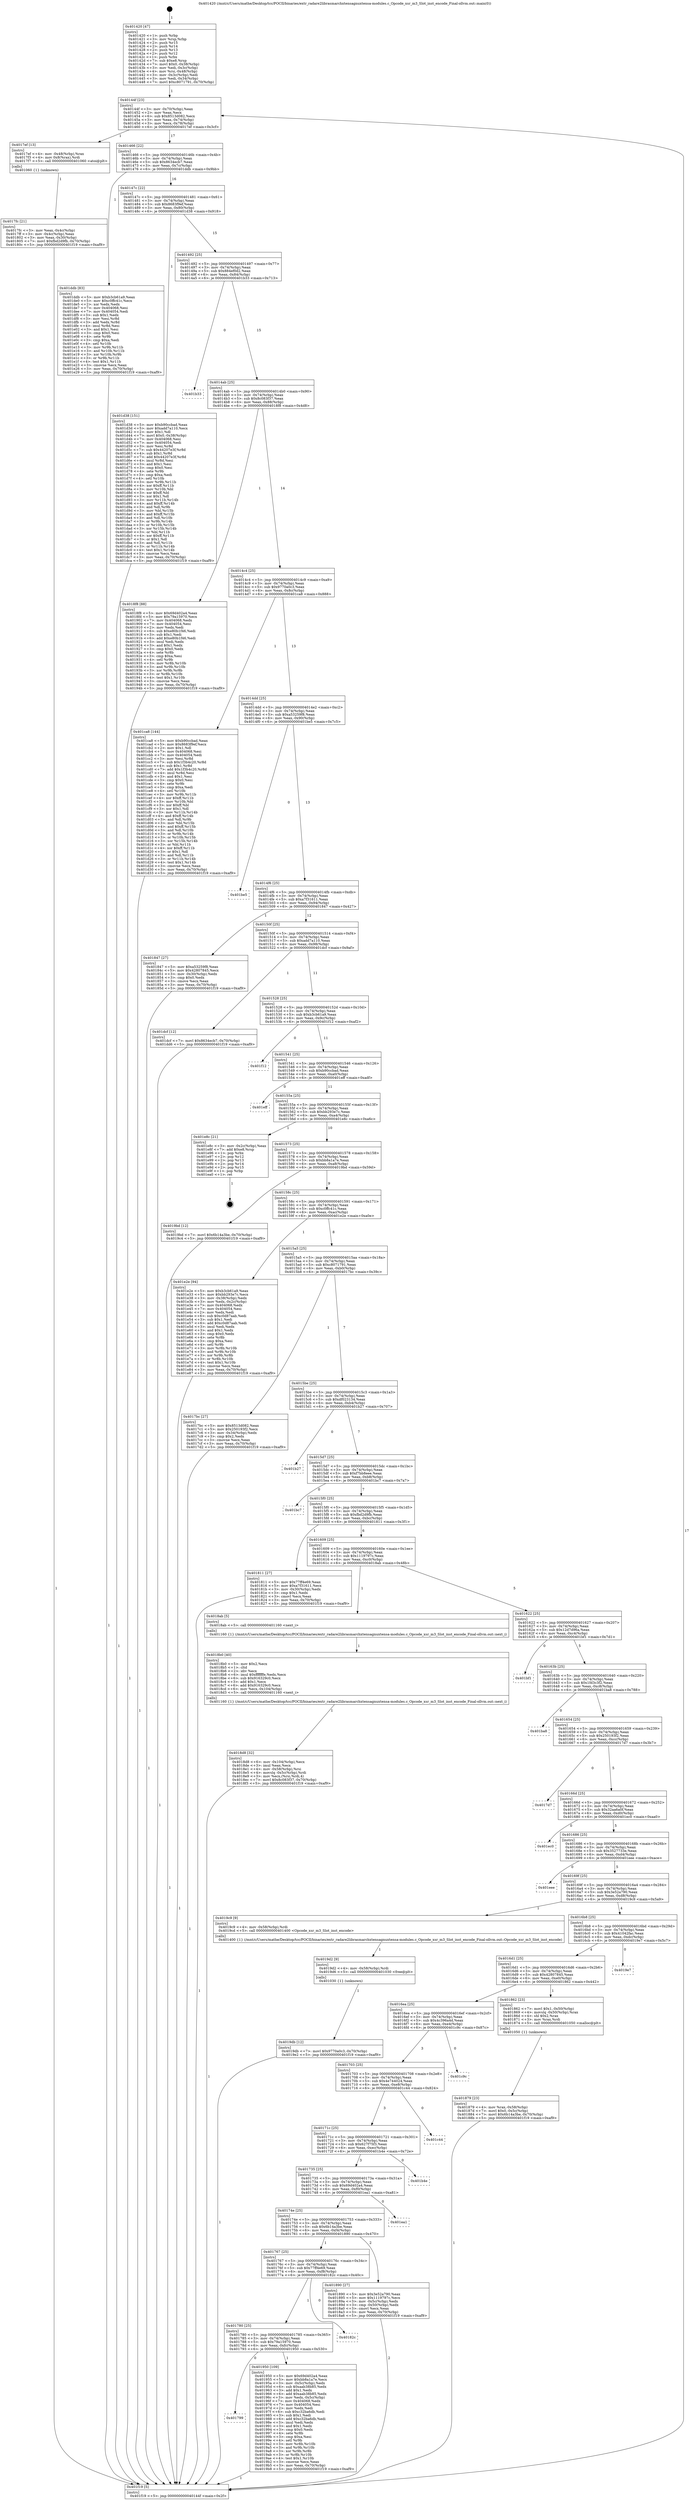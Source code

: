 digraph "0x401420" {
  label = "0x401420 (/mnt/c/Users/mathe/Desktop/tcc/POCII/binaries/extr_radare2librasmarchxtensagnuxtensa-modules.c_Opcode_xsr_m3_Slot_inst_encode_Final-ollvm.out::main(0))"
  labelloc = "t"
  node[shape=record]

  Entry [label="",width=0.3,height=0.3,shape=circle,fillcolor=black,style=filled]
  "0x40144f" [label="{
     0x40144f [23]\l
     | [instrs]\l
     &nbsp;&nbsp;0x40144f \<+3\>: mov -0x70(%rbp),%eax\l
     &nbsp;&nbsp;0x401452 \<+2\>: mov %eax,%ecx\l
     &nbsp;&nbsp;0x401454 \<+6\>: sub $0x8513d082,%ecx\l
     &nbsp;&nbsp;0x40145a \<+3\>: mov %eax,-0x74(%rbp)\l
     &nbsp;&nbsp;0x40145d \<+3\>: mov %ecx,-0x78(%rbp)\l
     &nbsp;&nbsp;0x401460 \<+6\>: je 00000000004017ef \<main+0x3cf\>\l
  }"]
  "0x4017ef" [label="{
     0x4017ef [13]\l
     | [instrs]\l
     &nbsp;&nbsp;0x4017ef \<+4\>: mov -0x48(%rbp),%rax\l
     &nbsp;&nbsp;0x4017f3 \<+4\>: mov 0x8(%rax),%rdi\l
     &nbsp;&nbsp;0x4017f7 \<+5\>: call 0000000000401060 \<atoi@plt\>\l
     | [calls]\l
     &nbsp;&nbsp;0x401060 \{1\} (unknown)\l
  }"]
  "0x401466" [label="{
     0x401466 [22]\l
     | [instrs]\l
     &nbsp;&nbsp;0x401466 \<+5\>: jmp 000000000040146b \<main+0x4b\>\l
     &nbsp;&nbsp;0x40146b \<+3\>: mov -0x74(%rbp),%eax\l
     &nbsp;&nbsp;0x40146e \<+5\>: sub $0x8634ecb7,%eax\l
     &nbsp;&nbsp;0x401473 \<+3\>: mov %eax,-0x7c(%rbp)\l
     &nbsp;&nbsp;0x401476 \<+6\>: je 0000000000401ddb \<main+0x9bb\>\l
  }"]
  Exit [label="",width=0.3,height=0.3,shape=circle,fillcolor=black,style=filled,peripheries=2]
  "0x401ddb" [label="{
     0x401ddb [83]\l
     | [instrs]\l
     &nbsp;&nbsp;0x401ddb \<+5\>: mov $0xb3cb61a9,%eax\l
     &nbsp;&nbsp;0x401de0 \<+5\>: mov $0xc0ffc41c,%ecx\l
     &nbsp;&nbsp;0x401de5 \<+2\>: xor %edx,%edx\l
     &nbsp;&nbsp;0x401de7 \<+7\>: mov 0x404068,%esi\l
     &nbsp;&nbsp;0x401dee \<+7\>: mov 0x404054,%edi\l
     &nbsp;&nbsp;0x401df5 \<+3\>: sub $0x1,%edx\l
     &nbsp;&nbsp;0x401df8 \<+3\>: mov %esi,%r8d\l
     &nbsp;&nbsp;0x401dfb \<+3\>: add %edx,%r8d\l
     &nbsp;&nbsp;0x401dfe \<+4\>: imul %r8d,%esi\l
     &nbsp;&nbsp;0x401e02 \<+3\>: and $0x1,%esi\l
     &nbsp;&nbsp;0x401e05 \<+3\>: cmp $0x0,%esi\l
     &nbsp;&nbsp;0x401e08 \<+4\>: sete %r9b\l
     &nbsp;&nbsp;0x401e0c \<+3\>: cmp $0xa,%edi\l
     &nbsp;&nbsp;0x401e0f \<+4\>: setl %r10b\l
     &nbsp;&nbsp;0x401e13 \<+3\>: mov %r9b,%r11b\l
     &nbsp;&nbsp;0x401e16 \<+3\>: and %r10b,%r11b\l
     &nbsp;&nbsp;0x401e19 \<+3\>: xor %r10b,%r9b\l
     &nbsp;&nbsp;0x401e1c \<+3\>: or %r9b,%r11b\l
     &nbsp;&nbsp;0x401e1f \<+4\>: test $0x1,%r11b\l
     &nbsp;&nbsp;0x401e23 \<+3\>: cmovne %ecx,%eax\l
     &nbsp;&nbsp;0x401e26 \<+3\>: mov %eax,-0x70(%rbp)\l
     &nbsp;&nbsp;0x401e29 \<+5\>: jmp 0000000000401f19 \<main+0xaf9\>\l
  }"]
  "0x40147c" [label="{
     0x40147c [22]\l
     | [instrs]\l
     &nbsp;&nbsp;0x40147c \<+5\>: jmp 0000000000401481 \<main+0x61\>\l
     &nbsp;&nbsp;0x401481 \<+3\>: mov -0x74(%rbp),%eax\l
     &nbsp;&nbsp;0x401484 \<+5\>: sub $0x8683f9ef,%eax\l
     &nbsp;&nbsp;0x401489 \<+3\>: mov %eax,-0x80(%rbp)\l
     &nbsp;&nbsp;0x40148c \<+6\>: je 0000000000401d38 \<main+0x918\>\l
  }"]
  "0x4019db" [label="{
     0x4019db [12]\l
     | [instrs]\l
     &nbsp;&nbsp;0x4019db \<+7\>: movl $0x9770a0c3,-0x70(%rbp)\l
     &nbsp;&nbsp;0x4019e2 \<+5\>: jmp 0000000000401f19 \<main+0xaf9\>\l
  }"]
  "0x401d38" [label="{
     0x401d38 [151]\l
     | [instrs]\l
     &nbsp;&nbsp;0x401d38 \<+5\>: mov $0xb90ccbad,%eax\l
     &nbsp;&nbsp;0x401d3d \<+5\>: mov $0xadd7a110,%ecx\l
     &nbsp;&nbsp;0x401d42 \<+2\>: mov $0x1,%dl\l
     &nbsp;&nbsp;0x401d44 \<+7\>: movl $0x0,-0x38(%rbp)\l
     &nbsp;&nbsp;0x401d4b \<+7\>: mov 0x404068,%esi\l
     &nbsp;&nbsp;0x401d52 \<+7\>: mov 0x404054,%edi\l
     &nbsp;&nbsp;0x401d59 \<+3\>: mov %esi,%r8d\l
     &nbsp;&nbsp;0x401d5c \<+7\>: sub $0x44207e3f,%r8d\l
     &nbsp;&nbsp;0x401d63 \<+4\>: sub $0x1,%r8d\l
     &nbsp;&nbsp;0x401d67 \<+7\>: add $0x44207e3f,%r8d\l
     &nbsp;&nbsp;0x401d6e \<+4\>: imul %r8d,%esi\l
     &nbsp;&nbsp;0x401d72 \<+3\>: and $0x1,%esi\l
     &nbsp;&nbsp;0x401d75 \<+3\>: cmp $0x0,%esi\l
     &nbsp;&nbsp;0x401d78 \<+4\>: sete %r9b\l
     &nbsp;&nbsp;0x401d7c \<+3\>: cmp $0xa,%edi\l
     &nbsp;&nbsp;0x401d7f \<+4\>: setl %r10b\l
     &nbsp;&nbsp;0x401d83 \<+3\>: mov %r9b,%r11b\l
     &nbsp;&nbsp;0x401d86 \<+4\>: xor $0xff,%r11b\l
     &nbsp;&nbsp;0x401d8a \<+3\>: mov %r10b,%bl\l
     &nbsp;&nbsp;0x401d8d \<+3\>: xor $0xff,%bl\l
     &nbsp;&nbsp;0x401d90 \<+3\>: xor $0x1,%dl\l
     &nbsp;&nbsp;0x401d93 \<+3\>: mov %r11b,%r14b\l
     &nbsp;&nbsp;0x401d96 \<+4\>: and $0xff,%r14b\l
     &nbsp;&nbsp;0x401d9a \<+3\>: and %dl,%r9b\l
     &nbsp;&nbsp;0x401d9d \<+3\>: mov %bl,%r15b\l
     &nbsp;&nbsp;0x401da0 \<+4\>: and $0xff,%r15b\l
     &nbsp;&nbsp;0x401da4 \<+3\>: and %dl,%r10b\l
     &nbsp;&nbsp;0x401da7 \<+3\>: or %r9b,%r14b\l
     &nbsp;&nbsp;0x401daa \<+3\>: or %r10b,%r15b\l
     &nbsp;&nbsp;0x401dad \<+3\>: xor %r15b,%r14b\l
     &nbsp;&nbsp;0x401db0 \<+3\>: or %bl,%r11b\l
     &nbsp;&nbsp;0x401db3 \<+4\>: xor $0xff,%r11b\l
     &nbsp;&nbsp;0x401db7 \<+3\>: or $0x1,%dl\l
     &nbsp;&nbsp;0x401dba \<+3\>: and %dl,%r11b\l
     &nbsp;&nbsp;0x401dbd \<+3\>: or %r11b,%r14b\l
     &nbsp;&nbsp;0x401dc0 \<+4\>: test $0x1,%r14b\l
     &nbsp;&nbsp;0x401dc4 \<+3\>: cmovne %ecx,%eax\l
     &nbsp;&nbsp;0x401dc7 \<+3\>: mov %eax,-0x70(%rbp)\l
     &nbsp;&nbsp;0x401dca \<+5\>: jmp 0000000000401f19 \<main+0xaf9\>\l
  }"]
  "0x401492" [label="{
     0x401492 [25]\l
     | [instrs]\l
     &nbsp;&nbsp;0x401492 \<+5\>: jmp 0000000000401497 \<main+0x77\>\l
     &nbsp;&nbsp;0x401497 \<+3\>: mov -0x74(%rbp),%eax\l
     &nbsp;&nbsp;0x40149a \<+5\>: sub $0x884ef0d2,%eax\l
     &nbsp;&nbsp;0x40149f \<+6\>: mov %eax,-0x84(%rbp)\l
     &nbsp;&nbsp;0x4014a5 \<+6\>: je 0000000000401b33 \<main+0x713\>\l
  }"]
  "0x4019d2" [label="{
     0x4019d2 [9]\l
     | [instrs]\l
     &nbsp;&nbsp;0x4019d2 \<+4\>: mov -0x58(%rbp),%rdi\l
     &nbsp;&nbsp;0x4019d6 \<+5\>: call 0000000000401030 \<free@plt\>\l
     | [calls]\l
     &nbsp;&nbsp;0x401030 \{1\} (unknown)\l
  }"]
  "0x401b33" [label="{
     0x401b33\l
  }", style=dashed]
  "0x4014ab" [label="{
     0x4014ab [25]\l
     | [instrs]\l
     &nbsp;&nbsp;0x4014ab \<+5\>: jmp 00000000004014b0 \<main+0x90\>\l
     &nbsp;&nbsp;0x4014b0 \<+3\>: mov -0x74(%rbp),%eax\l
     &nbsp;&nbsp;0x4014b3 \<+5\>: sub $0x8c083f37,%eax\l
     &nbsp;&nbsp;0x4014b8 \<+6\>: mov %eax,-0x88(%rbp)\l
     &nbsp;&nbsp;0x4014be \<+6\>: je 00000000004018f8 \<main+0x4d8\>\l
  }"]
  "0x401799" [label="{
     0x401799\l
  }", style=dashed]
  "0x4018f8" [label="{
     0x4018f8 [88]\l
     | [instrs]\l
     &nbsp;&nbsp;0x4018f8 \<+5\>: mov $0x69d402a4,%eax\l
     &nbsp;&nbsp;0x4018fd \<+5\>: mov $0x79a15970,%ecx\l
     &nbsp;&nbsp;0x401902 \<+7\>: mov 0x404068,%edx\l
     &nbsp;&nbsp;0x401909 \<+7\>: mov 0x404054,%esi\l
     &nbsp;&nbsp;0x401910 \<+2\>: mov %edx,%edi\l
     &nbsp;&nbsp;0x401912 \<+6\>: sub $0xe80b1f46,%edi\l
     &nbsp;&nbsp;0x401918 \<+3\>: sub $0x1,%edi\l
     &nbsp;&nbsp;0x40191b \<+6\>: add $0xe80b1f46,%edi\l
     &nbsp;&nbsp;0x401921 \<+3\>: imul %edi,%edx\l
     &nbsp;&nbsp;0x401924 \<+3\>: and $0x1,%edx\l
     &nbsp;&nbsp;0x401927 \<+3\>: cmp $0x0,%edx\l
     &nbsp;&nbsp;0x40192a \<+4\>: sete %r8b\l
     &nbsp;&nbsp;0x40192e \<+3\>: cmp $0xa,%esi\l
     &nbsp;&nbsp;0x401931 \<+4\>: setl %r9b\l
     &nbsp;&nbsp;0x401935 \<+3\>: mov %r8b,%r10b\l
     &nbsp;&nbsp;0x401938 \<+3\>: and %r9b,%r10b\l
     &nbsp;&nbsp;0x40193b \<+3\>: xor %r9b,%r8b\l
     &nbsp;&nbsp;0x40193e \<+3\>: or %r8b,%r10b\l
     &nbsp;&nbsp;0x401941 \<+4\>: test $0x1,%r10b\l
     &nbsp;&nbsp;0x401945 \<+3\>: cmovne %ecx,%eax\l
     &nbsp;&nbsp;0x401948 \<+3\>: mov %eax,-0x70(%rbp)\l
     &nbsp;&nbsp;0x40194b \<+5\>: jmp 0000000000401f19 \<main+0xaf9\>\l
  }"]
  "0x4014c4" [label="{
     0x4014c4 [25]\l
     | [instrs]\l
     &nbsp;&nbsp;0x4014c4 \<+5\>: jmp 00000000004014c9 \<main+0xa9\>\l
     &nbsp;&nbsp;0x4014c9 \<+3\>: mov -0x74(%rbp),%eax\l
     &nbsp;&nbsp;0x4014cc \<+5\>: sub $0x9770a0c3,%eax\l
     &nbsp;&nbsp;0x4014d1 \<+6\>: mov %eax,-0x8c(%rbp)\l
     &nbsp;&nbsp;0x4014d7 \<+6\>: je 0000000000401ca8 \<main+0x888\>\l
  }"]
  "0x401950" [label="{
     0x401950 [109]\l
     | [instrs]\l
     &nbsp;&nbsp;0x401950 \<+5\>: mov $0x69d402a4,%eax\l
     &nbsp;&nbsp;0x401955 \<+5\>: mov $0xbb8a1a7e,%ecx\l
     &nbsp;&nbsp;0x40195a \<+3\>: mov -0x5c(%rbp),%edx\l
     &nbsp;&nbsp;0x40195d \<+6\>: sub $0xaab38b85,%edx\l
     &nbsp;&nbsp;0x401963 \<+3\>: add $0x1,%edx\l
     &nbsp;&nbsp;0x401966 \<+6\>: add $0xaab38b85,%edx\l
     &nbsp;&nbsp;0x40196c \<+3\>: mov %edx,-0x5c(%rbp)\l
     &nbsp;&nbsp;0x40196f \<+7\>: mov 0x404068,%edx\l
     &nbsp;&nbsp;0x401976 \<+7\>: mov 0x404054,%esi\l
     &nbsp;&nbsp;0x40197d \<+2\>: mov %edx,%edi\l
     &nbsp;&nbsp;0x40197f \<+6\>: sub $0xc32ba6db,%edi\l
     &nbsp;&nbsp;0x401985 \<+3\>: sub $0x1,%edi\l
     &nbsp;&nbsp;0x401988 \<+6\>: add $0xc32ba6db,%edi\l
     &nbsp;&nbsp;0x40198e \<+3\>: imul %edi,%edx\l
     &nbsp;&nbsp;0x401991 \<+3\>: and $0x1,%edx\l
     &nbsp;&nbsp;0x401994 \<+3\>: cmp $0x0,%edx\l
     &nbsp;&nbsp;0x401997 \<+4\>: sete %r8b\l
     &nbsp;&nbsp;0x40199b \<+3\>: cmp $0xa,%esi\l
     &nbsp;&nbsp;0x40199e \<+4\>: setl %r9b\l
     &nbsp;&nbsp;0x4019a2 \<+3\>: mov %r8b,%r10b\l
     &nbsp;&nbsp;0x4019a5 \<+3\>: and %r9b,%r10b\l
     &nbsp;&nbsp;0x4019a8 \<+3\>: xor %r9b,%r8b\l
     &nbsp;&nbsp;0x4019ab \<+3\>: or %r8b,%r10b\l
     &nbsp;&nbsp;0x4019ae \<+4\>: test $0x1,%r10b\l
     &nbsp;&nbsp;0x4019b2 \<+3\>: cmovne %ecx,%eax\l
     &nbsp;&nbsp;0x4019b5 \<+3\>: mov %eax,-0x70(%rbp)\l
     &nbsp;&nbsp;0x4019b8 \<+5\>: jmp 0000000000401f19 \<main+0xaf9\>\l
  }"]
  "0x401ca8" [label="{
     0x401ca8 [144]\l
     | [instrs]\l
     &nbsp;&nbsp;0x401ca8 \<+5\>: mov $0xb90ccbad,%eax\l
     &nbsp;&nbsp;0x401cad \<+5\>: mov $0x8683f9ef,%ecx\l
     &nbsp;&nbsp;0x401cb2 \<+2\>: mov $0x1,%dl\l
     &nbsp;&nbsp;0x401cb4 \<+7\>: mov 0x404068,%esi\l
     &nbsp;&nbsp;0x401cbb \<+7\>: mov 0x404054,%edi\l
     &nbsp;&nbsp;0x401cc2 \<+3\>: mov %esi,%r8d\l
     &nbsp;&nbsp;0x401cc5 \<+7\>: sub $0x1f3b4c20,%r8d\l
     &nbsp;&nbsp;0x401ccc \<+4\>: sub $0x1,%r8d\l
     &nbsp;&nbsp;0x401cd0 \<+7\>: add $0x1f3b4c20,%r8d\l
     &nbsp;&nbsp;0x401cd7 \<+4\>: imul %r8d,%esi\l
     &nbsp;&nbsp;0x401cdb \<+3\>: and $0x1,%esi\l
     &nbsp;&nbsp;0x401cde \<+3\>: cmp $0x0,%esi\l
     &nbsp;&nbsp;0x401ce1 \<+4\>: sete %r9b\l
     &nbsp;&nbsp;0x401ce5 \<+3\>: cmp $0xa,%edi\l
     &nbsp;&nbsp;0x401ce8 \<+4\>: setl %r10b\l
     &nbsp;&nbsp;0x401cec \<+3\>: mov %r9b,%r11b\l
     &nbsp;&nbsp;0x401cef \<+4\>: xor $0xff,%r11b\l
     &nbsp;&nbsp;0x401cf3 \<+3\>: mov %r10b,%bl\l
     &nbsp;&nbsp;0x401cf6 \<+3\>: xor $0xff,%bl\l
     &nbsp;&nbsp;0x401cf9 \<+3\>: xor $0x1,%dl\l
     &nbsp;&nbsp;0x401cfc \<+3\>: mov %r11b,%r14b\l
     &nbsp;&nbsp;0x401cff \<+4\>: and $0xff,%r14b\l
     &nbsp;&nbsp;0x401d03 \<+3\>: and %dl,%r9b\l
     &nbsp;&nbsp;0x401d06 \<+3\>: mov %bl,%r15b\l
     &nbsp;&nbsp;0x401d09 \<+4\>: and $0xff,%r15b\l
     &nbsp;&nbsp;0x401d0d \<+3\>: and %dl,%r10b\l
     &nbsp;&nbsp;0x401d10 \<+3\>: or %r9b,%r14b\l
     &nbsp;&nbsp;0x401d13 \<+3\>: or %r10b,%r15b\l
     &nbsp;&nbsp;0x401d16 \<+3\>: xor %r15b,%r14b\l
     &nbsp;&nbsp;0x401d19 \<+3\>: or %bl,%r11b\l
     &nbsp;&nbsp;0x401d1c \<+4\>: xor $0xff,%r11b\l
     &nbsp;&nbsp;0x401d20 \<+3\>: or $0x1,%dl\l
     &nbsp;&nbsp;0x401d23 \<+3\>: and %dl,%r11b\l
     &nbsp;&nbsp;0x401d26 \<+3\>: or %r11b,%r14b\l
     &nbsp;&nbsp;0x401d29 \<+4\>: test $0x1,%r14b\l
     &nbsp;&nbsp;0x401d2d \<+3\>: cmovne %ecx,%eax\l
     &nbsp;&nbsp;0x401d30 \<+3\>: mov %eax,-0x70(%rbp)\l
     &nbsp;&nbsp;0x401d33 \<+5\>: jmp 0000000000401f19 \<main+0xaf9\>\l
  }"]
  "0x4014dd" [label="{
     0x4014dd [25]\l
     | [instrs]\l
     &nbsp;&nbsp;0x4014dd \<+5\>: jmp 00000000004014e2 \<main+0xc2\>\l
     &nbsp;&nbsp;0x4014e2 \<+3\>: mov -0x74(%rbp),%eax\l
     &nbsp;&nbsp;0x4014e5 \<+5\>: sub $0xa53259f8,%eax\l
     &nbsp;&nbsp;0x4014ea \<+6\>: mov %eax,-0x90(%rbp)\l
     &nbsp;&nbsp;0x4014f0 \<+6\>: je 0000000000401be5 \<main+0x7c5\>\l
  }"]
  "0x401780" [label="{
     0x401780 [25]\l
     | [instrs]\l
     &nbsp;&nbsp;0x401780 \<+5\>: jmp 0000000000401785 \<main+0x365\>\l
     &nbsp;&nbsp;0x401785 \<+3\>: mov -0x74(%rbp),%eax\l
     &nbsp;&nbsp;0x401788 \<+5\>: sub $0x79a15970,%eax\l
     &nbsp;&nbsp;0x40178d \<+6\>: mov %eax,-0xfc(%rbp)\l
     &nbsp;&nbsp;0x401793 \<+6\>: je 0000000000401950 \<main+0x530\>\l
  }"]
  "0x401be5" [label="{
     0x401be5\l
  }", style=dashed]
  "0x4014f6" [label="{
     0x4014f6 [25]\l
     | [instrs]\l
     &nbsp;&nbsp;0x4014f6 \<+5\>: jmp 00000000004014fb \<main+0xdb\>\l
     &nbsp;&nbsp;0x4014fb \<+3\>: mov -0x74(%rbp),%eax\l
     &nbsp;&nbsp;0x4014fe \<+5\>: sub $0xa7f31611,%eax\l
     &nbsp;&nbsp;0x401503 \<+6\>: mov %eax,-0x94(%rbp)\l
     &nbsp;&nbsp;0x401509 \<+6\>: je 0000000000401847 \<main+0x427\>\l
  }"]
  "0x40182c" [label="{
     0x40182c\l
  }", style=dashed]
  "0x401847" [label="{
     0x401847 [27]\l
     | [instrs]\l
     &nbsp;&nbsp;0x401847 \<+5\>: mov $0xa53259f8,%eax\l
     &nbsp;&nbsp;0x40184c \<+5\>: mov $0x42807845,%ecx\l
     &nbsp;&nbsp;0x401851 \<+3\>: mov -0x30(%rbp),%edx\l
     &nbsp;&nbsp;0x401854 \<+3\>: cmp $0x0,%edx\l
     &nbsp;&nbsp;0x401857 \<+3\>: cmove %ecx,%eax\l
     &nbsp;&nbsp;0x40185a \<+3\>: mov %eax,-0x70(%rbp)\l
     &nbsp;&nbsp;0x40185d \<+5\>: jmp 0000000000401f19 \<main+0xaf9\>\l
  }"]
  "0x40150f" [label="{
     0x40150f [25]\l
     | [instrs]\l
     &nbsp;&nbsp;0x40150f \<+5\>: jmp 0000000000401514 \<main+0xf4\>\l
     &nbsp;&nbsp;0x401514 \<+3\>: mov -0x74(%rbp),%eax\l
     &nbsp;&nbsp;0x401517 \<+5\>: sub $0xadd7a110,%eax\l
     &nbsp;&nbsp;0x40151c \<+6\>: mov %eax,-0x98(%rbp)\l
     &nbsp;&nbsp;0x401522 \<+6\>: je 0000000000401dcf \<main+0x9af\>\l
  }"]
  "0x4018d8" [label="{
     0x4018d8 [32]\l
     | [instrs]\l
     &nbsp;&nbsp;0x4018d8 \<+6\>: mov -0x104(%rbp),%ecx\l
     &nbsp;&nbsp;0x4018de \<+3\>: imul %eax,%ecx\l
     &nbsp;&nbsp;0x4018e1 \<+4\>: mov -0x58(%rbp),%rsi\l
     &nbsp;&nbsp;0x4018e5 \<+4\>: movslq -0x5c(%rbp),%rdi\l
     &nbsp;&nbsp;0x4018e9 \<+3\>: mov %ecx,(%rsi,%rdi,4)\l
     &nbsp;&nbsp;0x4018ec \<+7\>: movl $0x8c083f37,-0x70(%rbp)\l
     &nbsp;&nbsp;0x4018f3 \<+5\>: jmp 0000000000401f19 \<main+0xaf9\>\l
  }"]
  "0x401dcf" [label="{
     0x401dcf [12]\l
     | [instrs]\l
     &nbsp;&nbsp;0x401dcf \<+7\>: movl $0x8634ecb7,-0x70(%rbp)\l
     &nbsp;&nbsp;0x401dd6 \<+5\>: jmp 0000000000401f19 \<main+0xaf9\>\l
  }"]
  "0x401528" [label="{
     0x401528 [25]\l
     | [instrs]\l
     &nbsp;&nbsp;0x401528 \<+5\>: jmp 000000000040152d \<main+0x10d\>\l
     &nbsp;&nbsp;0x40152d \<+3\>: mov -0x74(%rbp),%eax\l
     &nbsp;&nbsp;0x401530 \<+5\>: sub $0xb3cb61a9,%eax\l
     &nbsp;&nbsp;0x401535 \<+6\>: mov %eax,-0x9c(%rbp)\l
     &nbsp;&nbsp;0x40153b \<+6\>: je 0000000000401f12 \<main+0xaf2\>\l
  }"]
  "0x4018b0" [label="{
     0x4018b0 [40]\l
     | [instrs]\l
     &nbsp;&nbsp;0x4018b0 \<+5\>: mov $0x2,%ecx\l
     &nbsp;&nbsp;0x4018b5 \<+1\>: cltd\l
     &nbsp;&nbsp;0x4018b6 \<+2\>: idiv %ecx\l
     &nbsp;&nbsp;0x4018b8 \<+6\>: imul $0xfffffffe,%edx,%ecx\l
     &nbsp;&nbsp;0x4018be \<+6\>: sub $0x916329c0,%ecx\l
     &nbsp;&nbsp;0x4018c4 \<+3\>: add $0x1,%ecx\l
     &nbsp;&nbsp;0x4018c7 \<+6\>: add $0x916329c0,%ecx\l
     &nbsp;&nbsp;0x4018cd \<+6\>: mov %ecx,-0x104(%rbp)\l
     &nbsp;&nbsp;0x4018d3 \<+5\>: call 0000000000401160 \<next_i\>\l
     | [calls]\l
     &nbsp;&nbsp;0x401160 \{1\} (/mnt/c/Users/mathe/Desktop/tcc/POCII/binaries/extr_radare2librasmarchxtensagnuxtensa-modules.c_Opcode_xsr_m3_Slot_inst_encode_Final-ollvm.out::next_i)\l
  }"]
  "0x401f12" [label="{
     0x401f12\l
  }", style=dashed]
  "0x401541" [label="{
     0x401541 [25]\l
     | [instrs]\l
     &nbsp;&nbsp;0x401541 \<+5\>: jmp 0000000000401546 \<main+0x126\>\l
     &nbsp;&nbsp;0x401546 \<+3\>: mov -0x74(%rbp),%eax\l
     &nbsp;&nbsp;0x401549 \<+5\>: sub $0xb90ccbad,%eax\l
     &nbsp;&nbsp;0x40154e \<+6\>: mov %eax,-0xa0(%rbp)\l
     &nbsp;&nbsp;0x401554 \<+6\>: je 0000000000401eff \<main+0xadf\>\l
  }"]
  "0x401767" [label="{
     0x401767 [25]\l
     | [instrs]\l
     &nbsp;&nbsp;0x401767 \<+5\>: jmp 000000000040176c \<main+0x34c\>\l
     &nbsp;&nbsp;0x40176c \<+3\>: mov -0x74(%rbp),%eax\l
     &nbsp;&nbsp;0x40176f \<+5\>: sub $0x77ff4e69,%eax\l
     &nbsp;&nbsp;0x401774 \<+6\>: mov %eax,-0xf8(%rbp)\l
     &nbsp;&nbsp;0x40177a \<+6\>: je 000000000040182c \<main+0x40c\>\l
  }"]
  "0x401eff" [label="{
     0x401eff\l
  }", style=dashed]
  "0x40155a" [label="{
     0x40155a [25]\l
     | [instrs]\l
     &nbsp;&nbsp;0x40155a \<+5\>: jmp 000000000040155f \<main+0x13f\>\l
     &nbsp;&nbsp;0x40155f \<+3\>: mov -0x74(%rbp),%eax\l
     &nbsp;&nbsp;0x401562 \<+5\>: sub $0xbb293e7c,%eax\l
     &nbsp;&nbsp;0x401567 \<+6\>: mov %eax,-0xa4(%rbp)\l
     &nbsp;&nbsp;0x40156d \<+6\>: je 0000000000401e8c \<main+0xa6c\>\l
  }"]
  "0x401890" [label="{
     0x401890 [27]\l
     | [instrs]\l
     &nbsp;&nbsp;0x401890 \<+5\>: mov $0x3e52a790,%eax\l
     &nbsp;&nbsp;0x401895 \<+5\>: mov $0x1119797c,%ecx\l
     &nbsp;&nbsp;0x40189a \<+3\>: mov -0x5c(%rbp),%edx\l
     &nbsp;&nbsp;0x40189d \<+3\>: cmp -0x50(%rbp),%edx\l
     &nbsp;&nbsp;0x4018a0 \<+3\>: cmovl %ecx,%eax\l
     &nbsp;&nbsp;0x4018a3 \<+3\>: mov %eax,-0x70(%rbp)\l
     &nbsp;&nbsp;0x4018a6 \<+5\>: jmp 0000000000401f19 \<main+0xaf9\>\l
  }"]
  "0x401e8c" [label="{
     0x401e8c [21]\l
     | [instrs]\l
     &nbsp;&nbsp;0x401e8c \<+3\>: mov -0x2c(%rbp),%eax\l
     &nbsp;&nbsp;0x401e8f \<+7\>: add $0xe8,%rsp\l
     &nbsp;&nbsp;0x401e96 \<+1\>: pop %rbx\l
     &nbsp;&nbsp;0x401e97 \<+2\>: pop %r12\l
     &nbsp;&nbsp;0x401e99 \<+2\>: pop %r13\l
     &nbsp;&nbsp;0x401e9b \<+2\>: pop %r14\l
     &nbsp;&nbsp;0x401e9d \<+2\>: pop %r15\l
     &nbsp;&nbsp;0x401e9f \<+1\>: pop %rbp\l
     &nbsp;&nbsp;0x401ea0 \<+1\>: ret\l
  }"]
  "0x401573" [label="{
     0x401573 [25]\l
     | [instrs]\l
     &nbsp;&nbsp;0x401573 \<+5\>: jmp 0000000000401578 \<main+0x158\>\l
     &nbsp;&nbsp;0x401578 \<+3\>: mov -0x74(%rbp),%eax\l
     &nbsp;&nbsp;0x40157b \<+5\>: sub $0xbb8a1a7e,%eax\l
     &nbsp;&nbsp;0x401580 \<+6\>: mov %eax,-0xa8(%rbp)\l
     &nbsp;&nbsp;0x401586 \<+6\>: je 00000000004019bd \<main+0x59d\>\l
  }"]
  "0x40174e" [label="{
     0x40174e [25]\l
     | [instrs]\l
     &nbsp;&nbsp;0x40174e \<+5\>: jmp 0000000000401753 \<main+0x333\>\l
     &nbsp;&nbsp;0x401753 \<+3\>: mov -0x74(%rbp),%eax\l
     &nbsp;&nbsp;0x401756 \<+5\>: sub $0x6b14a3be,%eax\l
     &nbsp;&nbsp;0x40175b \<+6\>: mov %eax,-0xf4(%rbp)\l
     &nbsp;&nbsp;0x401761 \<+6\>: je 0000000000401890 \<main+0x470\>\l
  }"]
  "0x4019bd" [label="{
     0x4019bd [12]\l
     | [instrs]\l
     &nbsp;&nbsp;0x4019bd \<+7\>: movl $0x6b14a3be,-0x70(%rbp)\l
     &nbsp;&nbsp;0x4019c4 \<+5\>: jmp 0000000000401f19 \<main+0xaf9\>\l
  }"]
  "0x40158c" [label="{
     0x40158c [25]\l
     | [instrs]\l
     &nbsp;&nbsp;0x40158c \<+5\>: jmp 0000000000401591 \<main+0x171\>\l
     &nbsp;&nbsp;0x401591 \<+3\>: mov -0x74(%rbp),%eax\l
     &nbsp;&nbsp;0x401594 \<+5\>: sub $0xc0ffc41c,%eax\l
     &nbsp;&nbsp;0x401599 \<+6\>: mov %eax,-0xac(%rbp)\l
     &nbsp;&nbsp;0x40159f \<+6\>: je 0000000000401e2e \<main+0xa0e\>\l
  }"]
  "0x401ea1" [label="{
     0x401ea1\l
  }", style=dashed]
  "0x401e2e" [label="{
     0x401e2e [94]\l
     | [instrs]\l
     &nbsp;&nbsp;0x401e2e \<+5\>: mov $0xb3cb61a9,%eax\l
     &nbsp;&nbsp;0x401e33 \<+5\>: mov $0xbb293e7c,%ecx\l
     &nbsp;&nbsp;0x401e38 \<+3\>: mov -0x38(%rbp),%edx\l
     &nbsp;&nbsp;0x401e3b \<+3\>: mov %edx,-0x2c(%rbp)\l
     &nbsp;&nbsp;0x401e3e \<+7\>: mov 0x404068,%edx\l
     &nbsp;&nbsp;0x401e45 \<+7\>: mov 0x404054,%esi\l
     &nbsp;&nbsp;0x401e4c \<+2\>: mov %edx,%edi\l
     &nbsp;&nbsp;0x401e4e \<+6\>: sub $0xc0d87aab,%edi\l
     &nbsp;&nbsp;0x401e54 \<+3\>: sub $0x1,%edi\l
     &nbsp;&nbsp;0x401e57 \<+6\>: add $0xc0d87aab,%edi\l
     &nbsp;&nbsp;0x401e5d \<+3\>: imul %edi,%edx\l
     &nbsp;&nbsp;0x401e60 \<+3\>: and $0x1,%edx\l
     &nbsp;&nbsp;0x401e63 \<+3\>: cmp $0x0,%edx\l
     &nbsp;&nbsp;0x401e66 \<+4\>: sete %r8b\l
     &nbsp;&nbsp;0x401e6a \<+3\>: cmp $0xa,%esi\l
     &nbsp;&nbsp;0x401e6d \<+4\>: setl %r9b\l
     &nbsp;&nbsp;0x401e71 \<+3\>: mov %r8b,%r10b\l
     &nbsp;&nbsp;0x401e74 \<+3\>: and %r9b,%r10b\l
     &nbsp;&nbsp;0x401e77 \<+3\>: xor %r9b,%r8b\l
     &nbsp;&nbsp;0x401e7a \<+3\>: or %r8b,%r10b\l
     &nbsp;&nbsp;0x401e7d \<+4\>: test $0x1,%r10b\l
     &nbsp;&nbsp;0x401e81 \<+3\>: cmovne %ecx,%eax\l
     &nbsp;&nbsp;0x401e84 \<+3\>: mov %eax,-0x70(%rbp)\l
     &nbsp;&nbsp;0x401e87 \<+5\>: jmp 0000000000401f19 \<main+0xaf9\>\l
  }"]
  "0x4015a5" [label="{
     0x4015a5 [25]\l
     | [instrs]\l
     &nbsp;&nbsp;0x4015a5 \<+5\>: jmp 00000000004015aa \<main+0x18a\>\l
     &nbsp;&nbsp;0x4015aa \<+3\>: mov -0x74(%rbp),%eax\l
     &nbsp;&nbsp;0x4015ad \<+5\>: sub $0xc8071791,%eax\l
     &nbsp;&nbsp;0x4015b2 \<+6\>: mov %eax,-0xb0(%rbp)\l
     &nbsp;&nbsp;0x4015b8 \<+6\>: je 00000000004017bc \<main+0x39c\>\l
  }"]
  "0x401735" [label="{
     0x401735 [25]\l
     | [instrs]\l
     &nbsp;&nbsp;0x401735 \<+5\>: jmp 000000000040173a \<main+0x31a\>\l
     &nbsp;&nbsp;0x40173a \<+3\>: mov -0x74(%rbp),%eax\l
     &nbsp;&nbsp;0x40173d \<+5\>: sub $0x69d402a4,%eax\l
     &nbsp;&nbsp;0x401742 \<+6\>: mov %eax,-0xf0(%rbp)\l
     &nbsp;&nbsp;0x401748 \<+6\>: je 0000000000401ea1 \<main+0xa81\>\l
  }"]
  "0x4017bc" [label="{
     0x4017bc [27]\l
     | [instrs]\l
     &nbsp;&nbsp;0x4017bc \<+5\>: mov $0x8513d082,%eax\l
     &nbsp;&nbsp;0x4017c1 \<+5\>: mov $0x250193f2,%ecx\l
     &nbsp;&nbsp;0x4017c6 \<+3\>: mov -0x34(%rbp),%edx\l
     &nbsp;&nbsp;0x4017c9 \<+3\>: cmp $0x2,%edx\l
     &nbsp;&nbsp;0x4017cc \<+3\>: cmovne %ecx,%eax\l
     &nbsp;&nbsp;0x4017cf \<+3\>: mov %eax,-0x70(%rbp)\l
     &nbsp;&nbsp;0x4017d2 \<+5\>: jmp 0000000000401f19 \<main+0xaf9\>\l
  }"]
  "0x4015be" [label="{
     0x4015be [25]\l
     | [instrs]\l
     &nbsp;&nbsp;0x4015be \<+5\>: jmp 00000000004015c3 \<main+0x1a3\>\l
     &nbsp;&nbsp;0x4015c3 \<+3\>: mov -0x74(%rbp),%eax\l
     &nbsp;&nbsp;0x4015c6 \<+5\>: sub $0xdf023134,%eax\l
     &nbsp;&nbsp;0x4015cb \<+6\>: mov %eax,-0xb4(%rbp)\l
     &nbsp;&nbsp;0x4015d1 \<+6\>: je 0000000000401b27 \<main+0x707\>\l
  }"]
  "0x401f19" [label="{
     0x401f19 [5]\l
     | [instrs]\l
     &nbsp;&nbsp;0x401f19 \<+5\>: jmp 000000000040144f \<main+0x2f\>\l
  }"]
  "0x401420" [label="{
     0x401420 [47]\l
     | [instrs]\l
     &nbsp;&nbsp;0x401420 \<+1\>: push %rbp\l
     &nbsp;&nbsp;0x401421 \<+3\>: mov %rsp,%rbp\l
     &nbsp;&nbsp;0x401424 \<+2\>: push %r15\l
     &nbsp;&nbsp;0x401426 \<+2\>: push %r14\l
     &nbsp;&nbsp;0x401428 \<+2\>: push %r13\l
     &nbsp;&nbsp;0x40142a \<+2\>: push %r12\l
     &nbsp;&nbsp;0x40142c \<+1\>: push %rbx\l
     &nbsp;&nbsp;0x40142d \<+7\>: sub $0xe8,%rsp\l
     &nbsp;&nbsp;0x401434 \<+7\>: movl $0x0,-0x38(%rbp)\l
     &nbsp;&nbsp;0x40143b \<+3\>: mov %edi,-0x3c(%rbp)\l
     &nbsp;&nbsp;0x40143e \<+4\>: mov %rsi,-0x48(%rbp)\l
     &nbsp;&nbsp;0x401442 \<+3\>: mov -0x3c(%rbp),%edi\l
     &nbsp;&nbsp;0x401445 \<+3\>: mov %edi,-0x34(%rbp)\l
     &nbsp;&nbsp;0x401448 \<+7\>: movl $0xc8071791,-0x70(%rbp)\l
  }"]
  "0x4017fc" [label="{
     0x4017fc [21]\l
     | [instrs]\l
     &nbsp;&nbsp;0x4017fc \<+3\>: mov %eax,-0x4c(%rbp)\l
     &nbsp;&nbsp;0x4017ff \<+3\>: mov -0x4c(%rbp),%eax\l
     &nbsp;&nbsp;0x401802 \<+3\>: mov %eax,-0x30(%rbp)\l
     &nbsp;&nbsp;0x401805 \<+7\>: movl $0xfbd2d9fb,-0x70(%rbp)\l
     &nbsp;&nbsp;0x40180c \<+5\>: jmp 0000000000401f19 \<main+0xaf9\>\l
  }"]
  "0x401b4e" [label="{
     0x401b4e\l
  }", style=dashed]
  "0x401b27" [label="{
     0x401b27\l
  }", style=dashed]
  "0x4015d7" [label="{
     0x4015d7 [25]\l
     | [instrs]\l
     &nbsp;&nbsp;0x4015d7 \<+5\>: jmp 00000000004015dc \<main+0x1bc\>\l
     &nbsp;&nbsp;0x4015dc \<+3\>: mov -0x74(%rbp),%eax\l
     &nbsp;&nbsp;0x4015df \<+5\>: sub $0xf7bb8eee,%eax\l
     &nbsp;&nbsp;0x4015e4 \<+6\>: mov %eax,-0xb8(%rbp)\l
     &nbsp;&nbsp;0x4015ea \<+6\>: je 0000000000401bc7 \<main+0x7a7\>\l
  }"]
  "0x40171c" [label="{
     0x40171c [25]\l
     | [instrs]\l
     &nbsp;&nbsp;0x40171c \<+5\>: jmp 0000000000401721 \<main+0x301\>\l
     &nbsp;&nbsp;0x401721 \<+3\>: mov -0x74(%rbp),%eax\l
     &nbsp;&nbsp;0x401724 \<+5\>: sub $0x627f75f3,%eax\l
     &nbsp;&nbsp;0x401729 \<+6\>: mov %eax,-0xec(%rbp)\l
     &nbsp;&nbsp;0x40172f \<+6\>: je 0000000000401b4e \<main+0x72e\>\l
  }"]
  "0x401bc7" [label="{
     0x401bc7\l
  }", style=dashed]
  "0x4015f0" [label="{
     0x4015f0 [25]\l
     | [instrs]\l
     &nbsp;&nbsp;0x4015f0 \<+5\>: jmp 00000000004015f5 \<main+0x1d5\>\l
     &nbsp;&nbsp;0x4015f5 \<+3\>: mov -0x74(%rbp),%eax\l
     &nbsp;&nbsp;0x4015f8 \<+5\>: sub $0xfbd2d9fb,%eax\l
     &nbsp;&nbsp;0x4015fd \<+6\>: mov %eax,-0xbc(%rbp)\l
     &nbsp;&nbsp;0x401603 \<+6\>: je 0000000000401811 \<main+0x3f1\>\l
  }"]
  "0x401c44" [label="{
     0x401c44\l
  }", style=dashed]
  "0x401811" [label="{
     0x401811 [27]\l
     | [instrs]\l
     &nbsp;&nbsp;0x401811 \<+5\>: mov $0x77ff4e69,%eax\l
     &nbsp;&nbsp;0x401816 \<+5\>: mov $0xa7f31611,%ecx\l
     &nbsp;&nbsp;0x40181b \<+3\>: mov -0x30(%rbp),%edx\l
     &nbsp;&nbsp;0x40181e \<+3\>: cmp $0x1,%edx\l
     &nbsp;&nbsp;0x401821 \<+3\>: cmovl %ecx,%eax\l
     &nbsp;&nbsp;0x401824 \<+3\>: mov %eax,-0x70(%rbp)\l
     &nbsp;&nbsp;0x401827 \<+5\>: jmp 0000000000401f19 \<main+0xaf9\>\l
  }"]
  "0x401609" [label="{
     0x401609 [25]\l
     | [instrs]\l
     &nbsp;&nbsp;0x401609 \<+5\>: jmp 000000000040160e \<main+0x1ee\>\l
     &nbsp;&nbsp;0x40160e \<+3\>: mov -0x74(%rbp),%eax\l
     &nbsp;&nbsp;0x401611 \<+5\>: sub $0x1119797c,%eax\l
     &nbsp;&nbsp;0x401616 \<+6\>: mov %eax,-0xc0(%rbp)\l
     &nbsp;&nbsp;0x40161c \<+6\>: je 00000000004018ab \<main+0x48b\>\l
  }"]
  "0x401703" [label="{
     0x401703 [25]\l
     | [instrs]\l
     &nbsp;&nbsp;0x401703 \<+5\>: jmp 0000000000401708 \<main+0x2e8\>\l
     &nbsp;&nbsp;0x401708 \<+3\>: mov -0x74(%rbp),%eax\l
     &nbsp;&nbsp;0x40170b \<+5\>: sub $0x4e744024,%eax\l
     &nbsp;&nbsp;0x401710 \<+6\>: mov %eax,-0xe8(%rbp)\l
     &nbsp;&nbsp;0x401716 \<+6\>: je 0000000000401c44 \<main+0x824\>\l
  }"]
  "0x4018ab" [label="{
     0x4018ab [5]\l
     | [instrs]\l
     &nbsp;&nbsp;0x4018ab \<+5\>: call 0000000000401160 \<next_i\>\l
     | [calls]\l
     &nbsp;&nbsp;0x401160 \{1\} (/mnt/c/Users/mathe/Desktop/tcc/POCII/binaries/extr_radare2librasmarchxtensagnuxtensa-modules.c_Opcode_xsr_m3_Slot_inst_encode_Final-ollvm.out::next_i)\l
  }"]
  "0x401622" [label="{
     0x401622 [25]\l
     | [instrs]\l
     &nbsp;&nbsp;0x401622 \<+5\>: jmp 0000000000401627 \<main+0x207\>\l
     &nbsp;&nbsp;0x401627 \<+3\>: mov -0x74(%rbp),%eax\l
     &nbsp;&nbsp;0x40162a \<+5\>: sub $0x12d7d96a,%eax\l
     &nbsp;&nbsp;0x40162f \<+6\>: mov %eax,-0xc4(%rbp)\l
     &nbsp;&nbsp;0x401635 \<+6\>: je 0000000000401bf1 \<main+0x7d1\>\l
  }"]
  "0x401c9c" [label="{
     0x401c9c\l
  }", style=dashed]
  "0x401bf1" [label="{
     0x401bf1\l
  }", style=dashed]
  "0x40163b" [label="{
     0x40163b [25]\l
     | [instrs]\l
     &nbsp;&nbsp;0x40163b \<+5\>: jmp 0000000000401640 \<main+0x220\>\l
     &nbsp;&nbsp;0x401640 \<+3\>: mov -0x74(%rbp),%eax\l
     &nbsp;&nbsp;0x401643 \<+5\>: sub $0x1fd3c3f2,%eax\l
     &nbsp;&nbsp;0x401648 \<+6\>: mov %eax,-0xc8(%rbp)\l
     &nbsp;&nbsp;0x40164e \<+6\>: je 0000000000401ba8 \<main+0x788\>\l
  }"]
  "0x401879" [label="{
     0x401879 [23]\l
     | [instrs]\l
     &nbsp;&nbsp;0x401879 \<+4\>: mov %rax,-0x58(%rbp)\l
     &nbsp;&nbsp;0x40187d \<+7\>: movl $0x0,-0x5c(%rbp)\l
     &nbsp;&nbsp;0x401884 \<+7\>: movl $0x6b14a3be,-0x70(%rbp)\l
     &nbsp;&nbsp;0x40188b \<+5\>: jmp 0000000000401f19 \<main+0xaf9\>\l
  }"]
  "0x401ba8" [label="{
     0x401ba8\l
  }", style=dashed]
  "0x401654" [label="{
     0x401654 [25]\l
     | [instrs]\l
     &nbsp;&nbsp;0x401654 \<+5\>: jmp 0000000000401659 \<main+0x239\>\l
     &nbsp;&nbsp;0x401659 \<+3\>: mov -0x74(%rbp),%eax\l
     &nbsp;&nbsp;0x40165c \<+5\>: sub $0x250193f2,%eax\l
     &nbsp;&nbsp;0x401661 \<+6\>: mov %eax,-0xcc(%rbp)\l
     &nbsp;&nbsp;0x401667 \<+6\>: je 00000000004017d7 \<main+0x3b7\>\l
  }"]
  "0x4016ea" [label="{
     0x4016ea [25]\l
     | [instrs]\l
     &nbsp;&nbsp;0x4016ea \<+5\>: jmp 00000000004016ef \<main+0x2cf\>\l
     &nbsp;&nbsp;0x4016ef \<+3\>: mov -0x74(%rbp),%eax\l
     &nbsp;&nbsp;0x4016f2 \<+5\>: sub $0x4c396a4d,%eax\l
     &nbsp;&nbsp;0x4016f7 \<+6\>: mov %eax,-0xe4(%rbp)\l
     &nbsp;&nbsp;0x4016fd \<+6\>: je 0000000000401c9c \<main+0x87c\>\l
  }"]
  "0x4017d7" [label="{
     0x4017d7\l
  }", style=dashed]
  "0x40166d" [label="{
     0x40166d [25]\l
     | [instrs]\l
     &nbsp;&nbsp;0x40166d \<+5\>: jmp 0000000000401672 \<main+0x252\>\l
     &nbsp;&nbsp;0x401672 \<+3\>: mov -0x74(%rbp),%eax\l
     &nbsp;&nbsp;0x401675 \<+5\>: sub $0x32aa6a0f,%eax\l
     &nbsp;&nbsp;0x40167a \<+6\>: mov %eax,-0xd0(%rbp)\l
     &nbsp;&nbsp;0x401680 \<+6\>: je 0000000000401ec0 \<main+0xaa0\>\l
  }"]
  "0x401862" [label="{
     0x401862 [23]\l
     | [instrs]\l
     &nbsp;&nbsp;0x401862 \<+7\>: movl $0x1,-0x50(%rbp)\l
     &nbsp;&nbsp;0x401869 \<+4\>: movslq -0x50(%rbp),%rax\l
     &nbsp;&nbsp;0x40186d \<+4\>: shl $0x2,%rax\l
     &nbsp;&nbsp;0x401871 \<+3\>: mov %rax,%rdi\l
     &nbsp;&nbsp;0x401874 \<+5\>: call 0000000000401050 \<malloc@plt\>\l
     | [calls]\l
     &nbsp;&nbsp;0x401050 \{1\} (unknown)\l
  }"]
  "0x401ec0" [label="{
     0x401ec0\l
  }", style=dashed]
  "0x401686" [label="{
     0x401686 [25]\l
     | [instrs]\l
     &nbsp;&nbsp;0x401686 \<+5\>: jmp 000000000040168b \<main+0x26b\>\l
     &nbsp;&nbsp;0x40168b \<+3\>: mov -0x74(%rbp),%eax\l
     &nbsp;&nbsp;0x40168e \<+5\>: sub $0x3527733e,%eax\l
     &nbsp;&nbsp;0x401693 \<+6\>: mov %eax,-0xd4(%rbp)\l
     &nbsp;&nbsp;0x401699 \<+6\>: je 0000000000401eee \<main+0xace\>\l
  }"]
  "0x4016d1" [label="{
     0x4016d1 [25]\l
     | [instrs]\l
     &nbsp;&nbsp;0x4016d1 \<+5\>: jmp 00000000004016d6 \<main+0x2b6\>\l
     &nbsp;&nbsp;0x4016d6 \<+3\>: mov -0x74(%rbp),%eax\l
     &nbsp;&nbsp;0x4016d9 \<+5\>: sub $0x42807845,%eax\l
     &nbsp;&nbsp;0x4016de \<+6\>: mov %eax,-0xe0(%rbp)\l
     &nbsp;&nbsp;0x4016e4 \<+6\>: je 0000000000401862 \<main+0x442\>\l
  }"]
  "0x401eee" [label="{
     0x401eee\l
  }", style=dashed]
  "0x40169f" [label="{
     0x40169f [25]\l
     | [instrs]\l
     &nbsp;&nbsp;0x40169f \<+5\>: jmp 00000000004016a4 \<main+0x284\>\l
     &nbsp;&nbsp;0x4016a4 \<+3\>: mov -0x74(%rbp),%eax\l
     &nbsp;&nbsp;0x4016a7 \<+5\>: sub $0x3e52a790,%eax\l
     &nbsp;&nbsp;0x4016ac \<+6\>: mov %eax,-0xd8(%rbp)\l
     &nbsp;&nbsp;0x4016b2 \<+6\>: je 00000000004019c9 \<main+0x5a9\>\l
  }"]
  "0x4019e7" [label="{
     0x4019e7\l
  }", style=dashed]
  "0x4019c9" [label="{
     0x4019c9 [9]\l
     | [instrs]\l
     &nbsp;&nbsp;0x4019c9 \<+4\>: mov -0x58(%rbp),%rdi\l
     &nbsp;&nbsp;0x4019cd \<+5\>: call 0000000000401400 \<Opcode_xsr_m3_Slot_inst_encode\>\l
     | [calls]\l
     &nbsp;&nbsp;0x401400 \{1\} (/mnt/c/Users/mathe/Desktop/tcc/POCII/binaries/extr_radare2librasmarchxtensagnuxtensa-modules.c_Opcode_xsr_m3_Slot_inst_encode_Final-ollvm.out::Opcode_xsr_m3_Slot_inst_encode)\l
  }"]
  "0x4016b8" [label="{
     0x4016b8 [25]\l
     | [instrs]\l
     &nbsp;&nbsp;0x4016b8 \<+5\>: jmp 00000000004016bd \<main+0x29d\>\l
     &nbsp;&nbsp;0x4016bd \<+3\>: mov -0x74(%rbp),%eax\l
     &nbsp;&nbsp;0x4016c0 \<+5\>: sub $0x41042fac,%eax\l
     &nbsp;&nbsp;0x4016c5 \<+6\>: mov %eax,-0xdc(%rbp)\l
     &nbsp;&nbsp;0x4016cb \<+6\>: je 00000000004019e7 \<main+0x5c7\>\l
  }"]
  Entry -> "0x401420" [label=" 1"]
  "0x40144f" -> "0x4017ef" [label=" 1"]
  "0x40144f" -> "0x401466" [label=" 17"]
  "0x401e8c" -> Exit [label=" 1"]
  "0x401466" -> "0x401ddb" [label=" 1"]
  "0x401466" -> "0x40147c" [label=" 16"]
  "0x401e2e" -> "0x401f19" [label=" 1"]
  "0x40147c" -> "0x401d38" [label=" 1"]
  "0x40147c" -> "0x401492" [label=" 15"]
  "0x401ddb" -> "0x401f19" [label=" 1"]
  "0x401492" -> "0x401b33" [label=" 0"]
  "0x401492" -> "0x4014ab" [label=" 15"]
  "0x401dcf" -> "0x401f19" [label=" 1"]
  "0x4014ab" -> "0x4018f8" [label=" 1"]
  "0x4014ab" -> "0x4014c4" [label=" 14"]
  "0x401d38" -> "0x401f19" [label=" 1"]
  "0x4014c4" -> "0x401ca8" [label=" 1"]
  "0x4014c4" -> "0x4014dd" [label=" 13"]
  "0x401ca8" -> "0x401f19" [label=" 1"]
  "0x4014dd" -> "0x401be5" [label=" 0"]
  "0x4014dd" -> "0x4014f6" [label=" 13"]
  "0x4019d2" -> "0x4019db" [label=" 1"]
  "0x4014f6" -> "0x401847" [label=" 1"]
  "0x4014f6" -> "0x40150f" [label=" 12"]
  "0x4019c9" -> "0x4019d2" [label=" 1"]
  "0x40150f" -> "0x401dcf" [label=" 1"]
  "0x40150f" -> "0x401528" [label=" 11"]
  "0x401950" -> "0x401f19" [label=" 1"]
  "0x401528" -> "0x401f12" [label=" 0"]
  "0x401528" -> "0x401541" [label=" 11"]
  "0x401780" -> "0x401799" [label=" 0"]
  "0x401541" -> "0x401eff" [label=" 0"]
  "0x401541" -> "0x40155a" [label=" 11"]
  "0x401780" -> "0x401950" [label=" 1"]
  "0x40155a" -> "0x401e8c" [label=" 1"]
  "0x40155a" -> "0x401573" [label=" 10"]
  "0x4019db" -> "0x401f19" [label=" 1"]
  "0x401573" -> "0x4019bd" [label=" 1"]
  "0x401573" -> "0x40158c" [label=" 9"]
  "0x401767" -> "0x40182c" [label=" 0"]
  "0x40158c" -> "0x401e2e" [label=" 1"]
  "0x40158c" -> "0x4015a5" [label=" 8"]
  "0x4019bd" -> "0x401f19" [label=" 1"]
  "0x4015a5" -> "0x4017bc" [label=" 1"]
  "0x4015a5" -> "0x4015be" [label=" 7"]
  "0x4017bc" -> "0x401f19" [label=" 1"]
  "0x401420" -> "0x40144f" [label=" 1"]
  "0x401f19" -> "0x40144f" [label=" 17"]
  "0x4017ef" -> "0x4017fc" [label=" 1"]
  "0x4017fc" -> "0x401f19" [label=" 1"]
  "0x4018d8" -> "0x401f19" [label=" 1"]
  "0x4015be" -> "0x401b27" [label=" 0"]
  "0x4015be" -> "0x4015d7" [label=" 7"]
  "0x4018b0" -> "0x4018d8" [label=" 1"]
  "0x4015d7" -> "0x401bc7" [label=" 0"]
  "0x4015d7" -> "0x4015f0" [label=" 7"]
  "0x401890" -> "0x401f19" [label=" 2"]
  "0x4015f0" -> "0x401811" [label=" 1"]
  "0x4015f0" -> "0x401609" [label=" 6"]
  "0x401811" -> "0x401f19" [label=" 1"]
  "0x401847" -> "0x401f19" [label=" 1"]
  "0x40174e" -> "0x401767" [label=" 1"]
  "0x401609" -> "0x4018ab" [label=" 1"]
  "0x401609" -> "0x401622" [label=" 5"]
  "0x401767" -> "0x401780" [label=" 1"]
  "0x401622" -> "0x401bf1" [label=" 0"]
  "0x401622" -> "0x40163b" [label=" 5"]
  "0x401735" -> "0x40174e" [label=" 3"]
  "0x40163b" -> "0x401ba8" [label=" 0"]
  "0x40163b" -> "0x401654" [label=" 5"]
  "0x4018f8" -> "0x401f19" [label=" 1"]
  "0x401654" -> "0x4017d7" [label=" 0"]
  "0x401654" -> "0x40166d" [label=" 5"]
  "0x40171c" -> "0x401735" [label=" 3"]
  "0x40166d" -> "0x401ec0" [label=" 0"]
  "0x40166d" -> "0x401686" [label=" 5"]
  "0x40171c" -> "0x401b4e" [label=" 0"]
  "0x401686" -> "0x401eee" [label=" 0"]
  "0x401686" -> "0x40169f" [label=" 5"]
  "0x401703" -> "0x40171c" [label=" 3"]
  "0x40169f" -> "0x4019c9" [label=" 1"]
  "0x40169f" -> "0x4016b8" [label=" 4"]
  "0x401703" -> "0x401c44" [label=" 0"]
  "0x4016b8" -> "0x4019e7" [label=" 0"]
  "0x4016b8" -> "0x4016d1" [label=" 4"]
  "0x4018ab" -> "0x4018b0" [label=" 1"]
  "0x4016d1" -> "0x401862" [label=" 1"]
  "0x4016d1" -> "0x4016ea" [label=" 3"]
  "0x401862" -> "0x401879" [label=" 1"]
  "0x401879" -> "0x401f19" [label=" 1"]
  "0x401735" -> "0x401ea1" [label=" 0"]
  "0x4016ea" -> "0x401c9c" [label=" 0"]
  "0x4016ea" -> "0x401703" [label=" 3"]
  "0x40174e" -> "0x401890" [label=" 2"]
}
